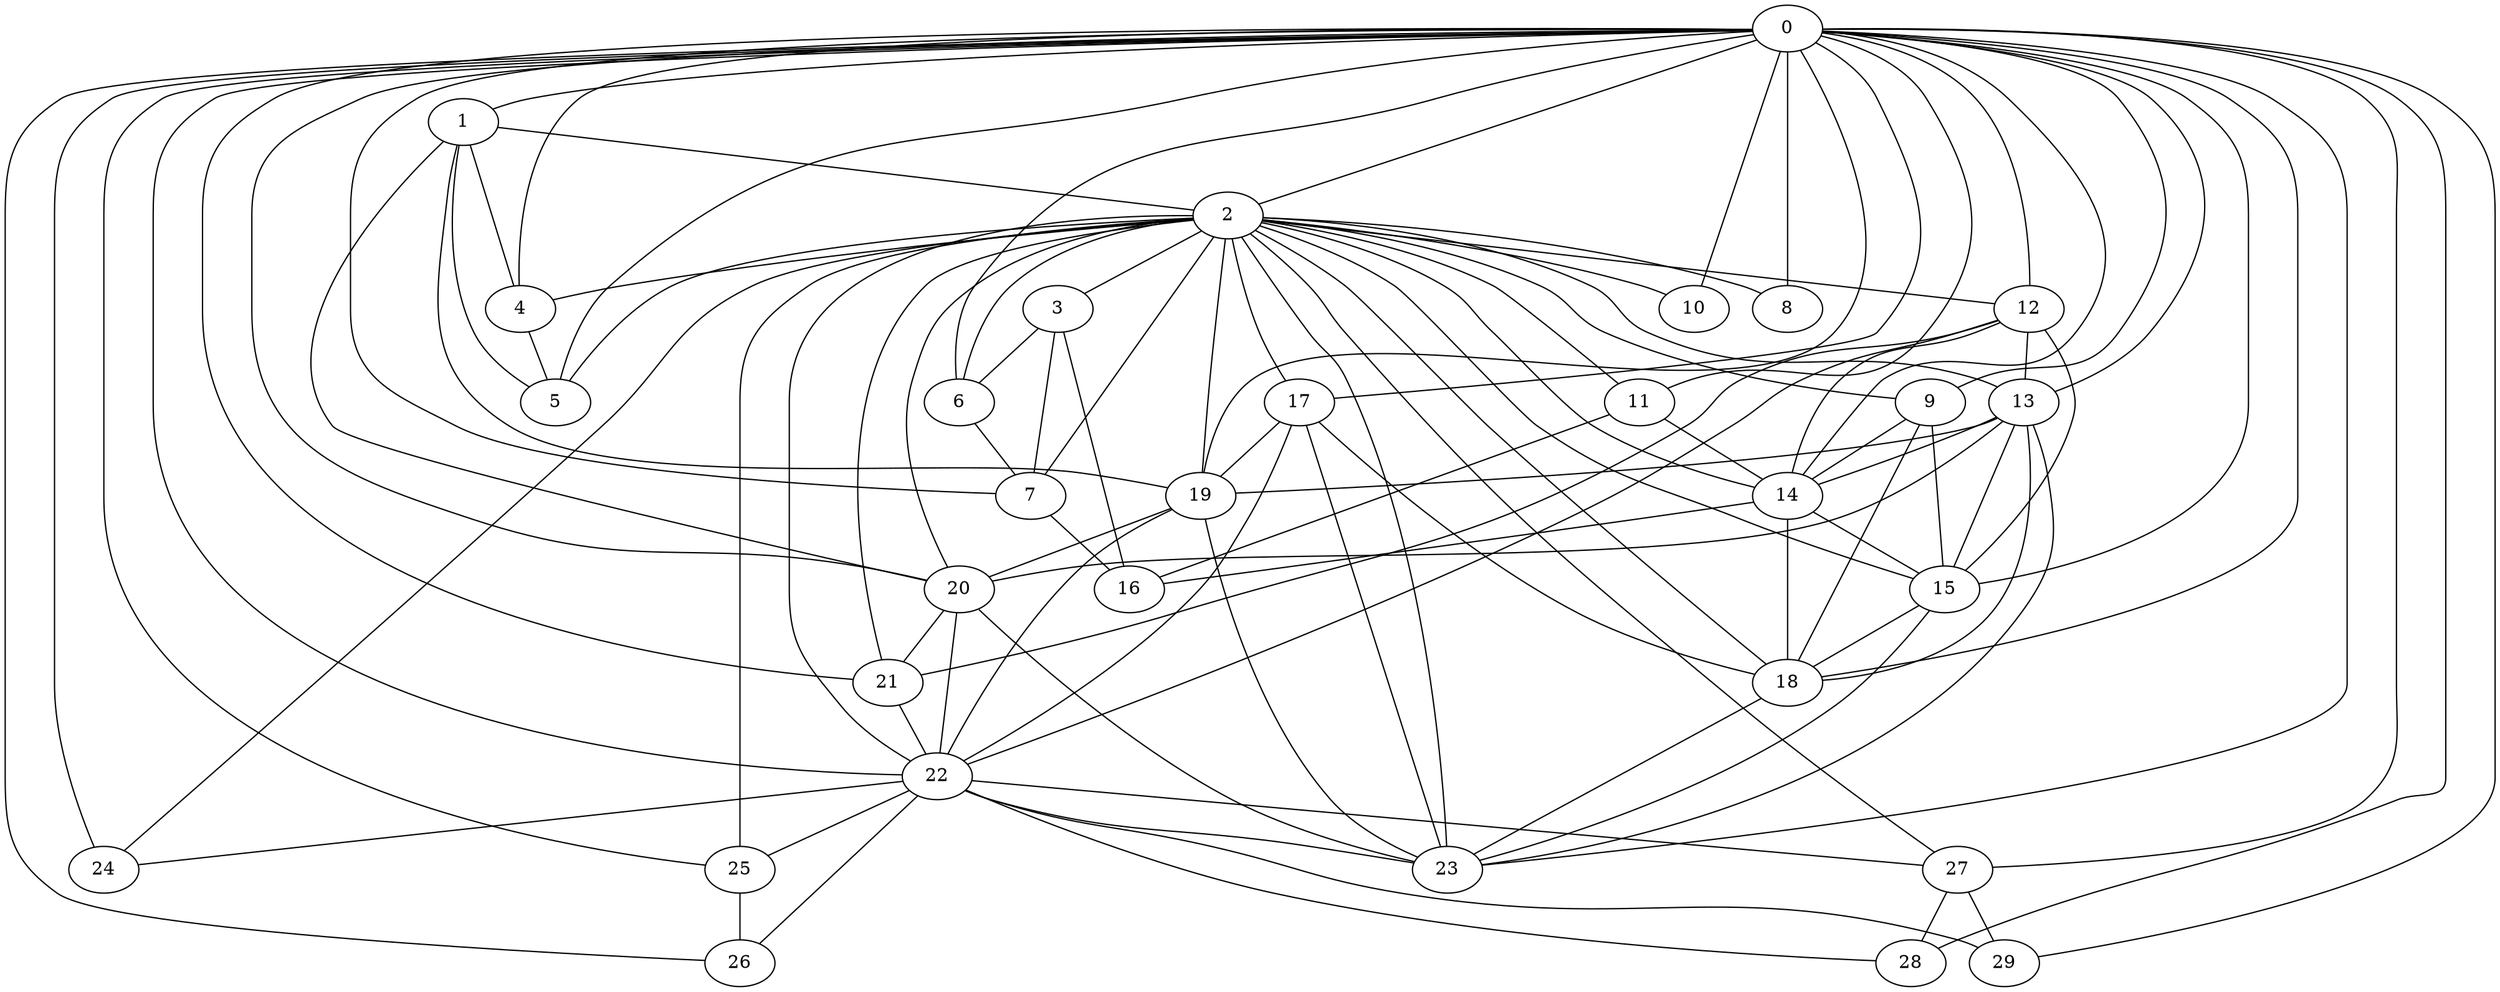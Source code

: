graph G {
   0 -- 9
   0 -- 1
   0 -- 10
   0 -- 2
   0 -- 4
   0 -- 5
   0 -- 6
   0 -- 7
   0 -- 8
   0 -- 11
   0 -- 12
   0 -- 13
   0 -- 14
   0 -- 15
   0 -- 17
   0 -- 18
   0 -- 19
   0 -- 20
   0 -- 21
   0 -- 22
   0 -- 23
   0 -- 24
   0 -- 25
   0 -- 26
   0 -- 27
   0 -- 28
   0 -- 29
   1 -- 2
   1 -- 20
   1 -- 4
   1 -- 5
   1 -- 19
   2 -- 9
   2 -- 8
   2 -- 4
   2 -- 5
   2 -- 6
   2 -- 3
   2 -- 7
   2 -- 10
   2 -- 11
   2 -- 12
   2 -- 13
   2 -- 14
   2 -- 15
   2 -- 17
   2 -- 18
   2 -- 19
   2 -- 20
   2 -- 21
   2 -- 22
   2 -- 23
   2 -- 24
   2 -- 25
   2 -- 27
   3 -- 6
   3 -- 7
   3 -- 16
   4 -- 5
   6 -- 7
   7 -- 16
   9 -- 18
   9 -- 14
   9 -- 15
   11 -- 16
   11 -- 14
   12 -- 21
   12 -- 13
   12 -- 22
   12 -- 14
   12 -- 15
   13 -- 20
   13 -- 18
   13 -- 23
   13 -- 15
   13 -- 14
   13 -- 19
   14 -- 16
   14 -- 18
   14 -- 15
   15 -- 18
   15 -- 23
   17 -- 18
   17 -- 19
   17 -- 23
   17 -- 22
   18 -- 23
   19 -- 20
   19 -- 23
   19 -- 22
   20 -- 21
   20 -- 22
   20 -- 23
   21 -- 22
   22 -- 24
   22 -- 23
   22 -- 25
   22 -- 26
   22 -- 27
   22 -- 28
   22 -- 29
   25 -- 26
   27 -- 28
   27 -- 29
}
